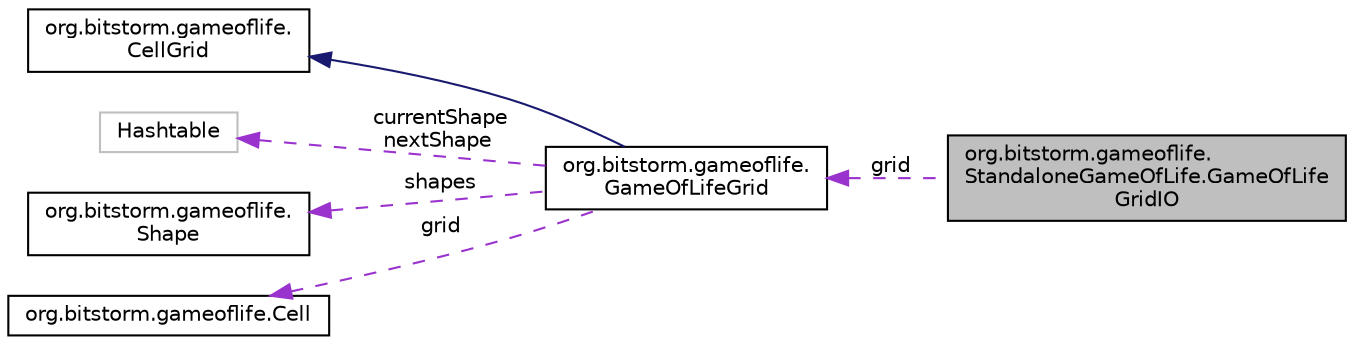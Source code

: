 digraph "org.bitstorm.gameoflife.StandaloneGameOfLife.GameOfLifeGridIO"
{
  edge [fontname="Helvetica",fontsize="10",labelfontname="Helvetica",labelfontsize="10"];
  node [fontname="Helvetica",fontsize="10",shape=record];
  rankdir="LR";
  Node1 [label="org.bitstorm.gameoflife.\lStandaloneGameOfLife.GameOfLife\lGridIO",height=0.2,width=0.4,color="black", fillcolor="grey75", style="filled", fontcolor="black"];
  Node2 -> Node1 [dir="back",color="darkorchid3",fontsize="10",style="dashed",label=" grid" ,fontname="Helvetica"];
  Node2 [label="org.bitstorm.gameoflife.\lGameOfLifeGrid",height=0.2,width=0.4,color="black", fillcolor="white", style="filled",URL="$classorg_1_1bitstorm_1_1gameoflife_1_1GameOfLifeGrid.html"];
  Node3 -> Node2 [dir="back",color="midnightblue",fontsize="10",style="solid",fontname="Helvetica"];
  Node3 [label="org.bitstorm.gameoflife.\lCellGrid",height=0.2,width=0.4,color="black", fillcolor="white", style="filled",URL="$interfaceorg_1_1bitstorm_1_1gameoflife_1_1CellGrid.html"];
  Node4 -> Node2 [dir="back",color="darkorchid3",fontsize="10",style="dashed",label=" currentShape\nnextShape" ,fontname="Helvetica"];
  Node4 [label="Hashtable",height=0.2,width=0.4,color="grey75", fillcolor="white", style="filled"];
  Node5 -> Node2 [dir="back",color="darkorchid3",fontsize="10",style="dashed",label=" shapes" ,fontname="Helvetica"];
  Node5 [label="org.bitstorm.gameoflife.\lShape",height=0.2,width=0.4,color="black", fillcolor="white", style="filled",URL="$classorg_1_1bitstorm_1_1gameoflife_1_1Shape.html"];
  Node6 -> Node2 [dir="back",color="darkorchid3",fontsize="10",style="dashed",label=" grid" ,fontname="Helvetica"];
  Node6 [label="org.bitstorm.gameoflife.Cell",height=0.2,width=0.4,color="black", fillcolor="white", style="filled",URL="$classorg_1_1bitstorm_1_1gameoflife_1_1Cell.html"];
}
